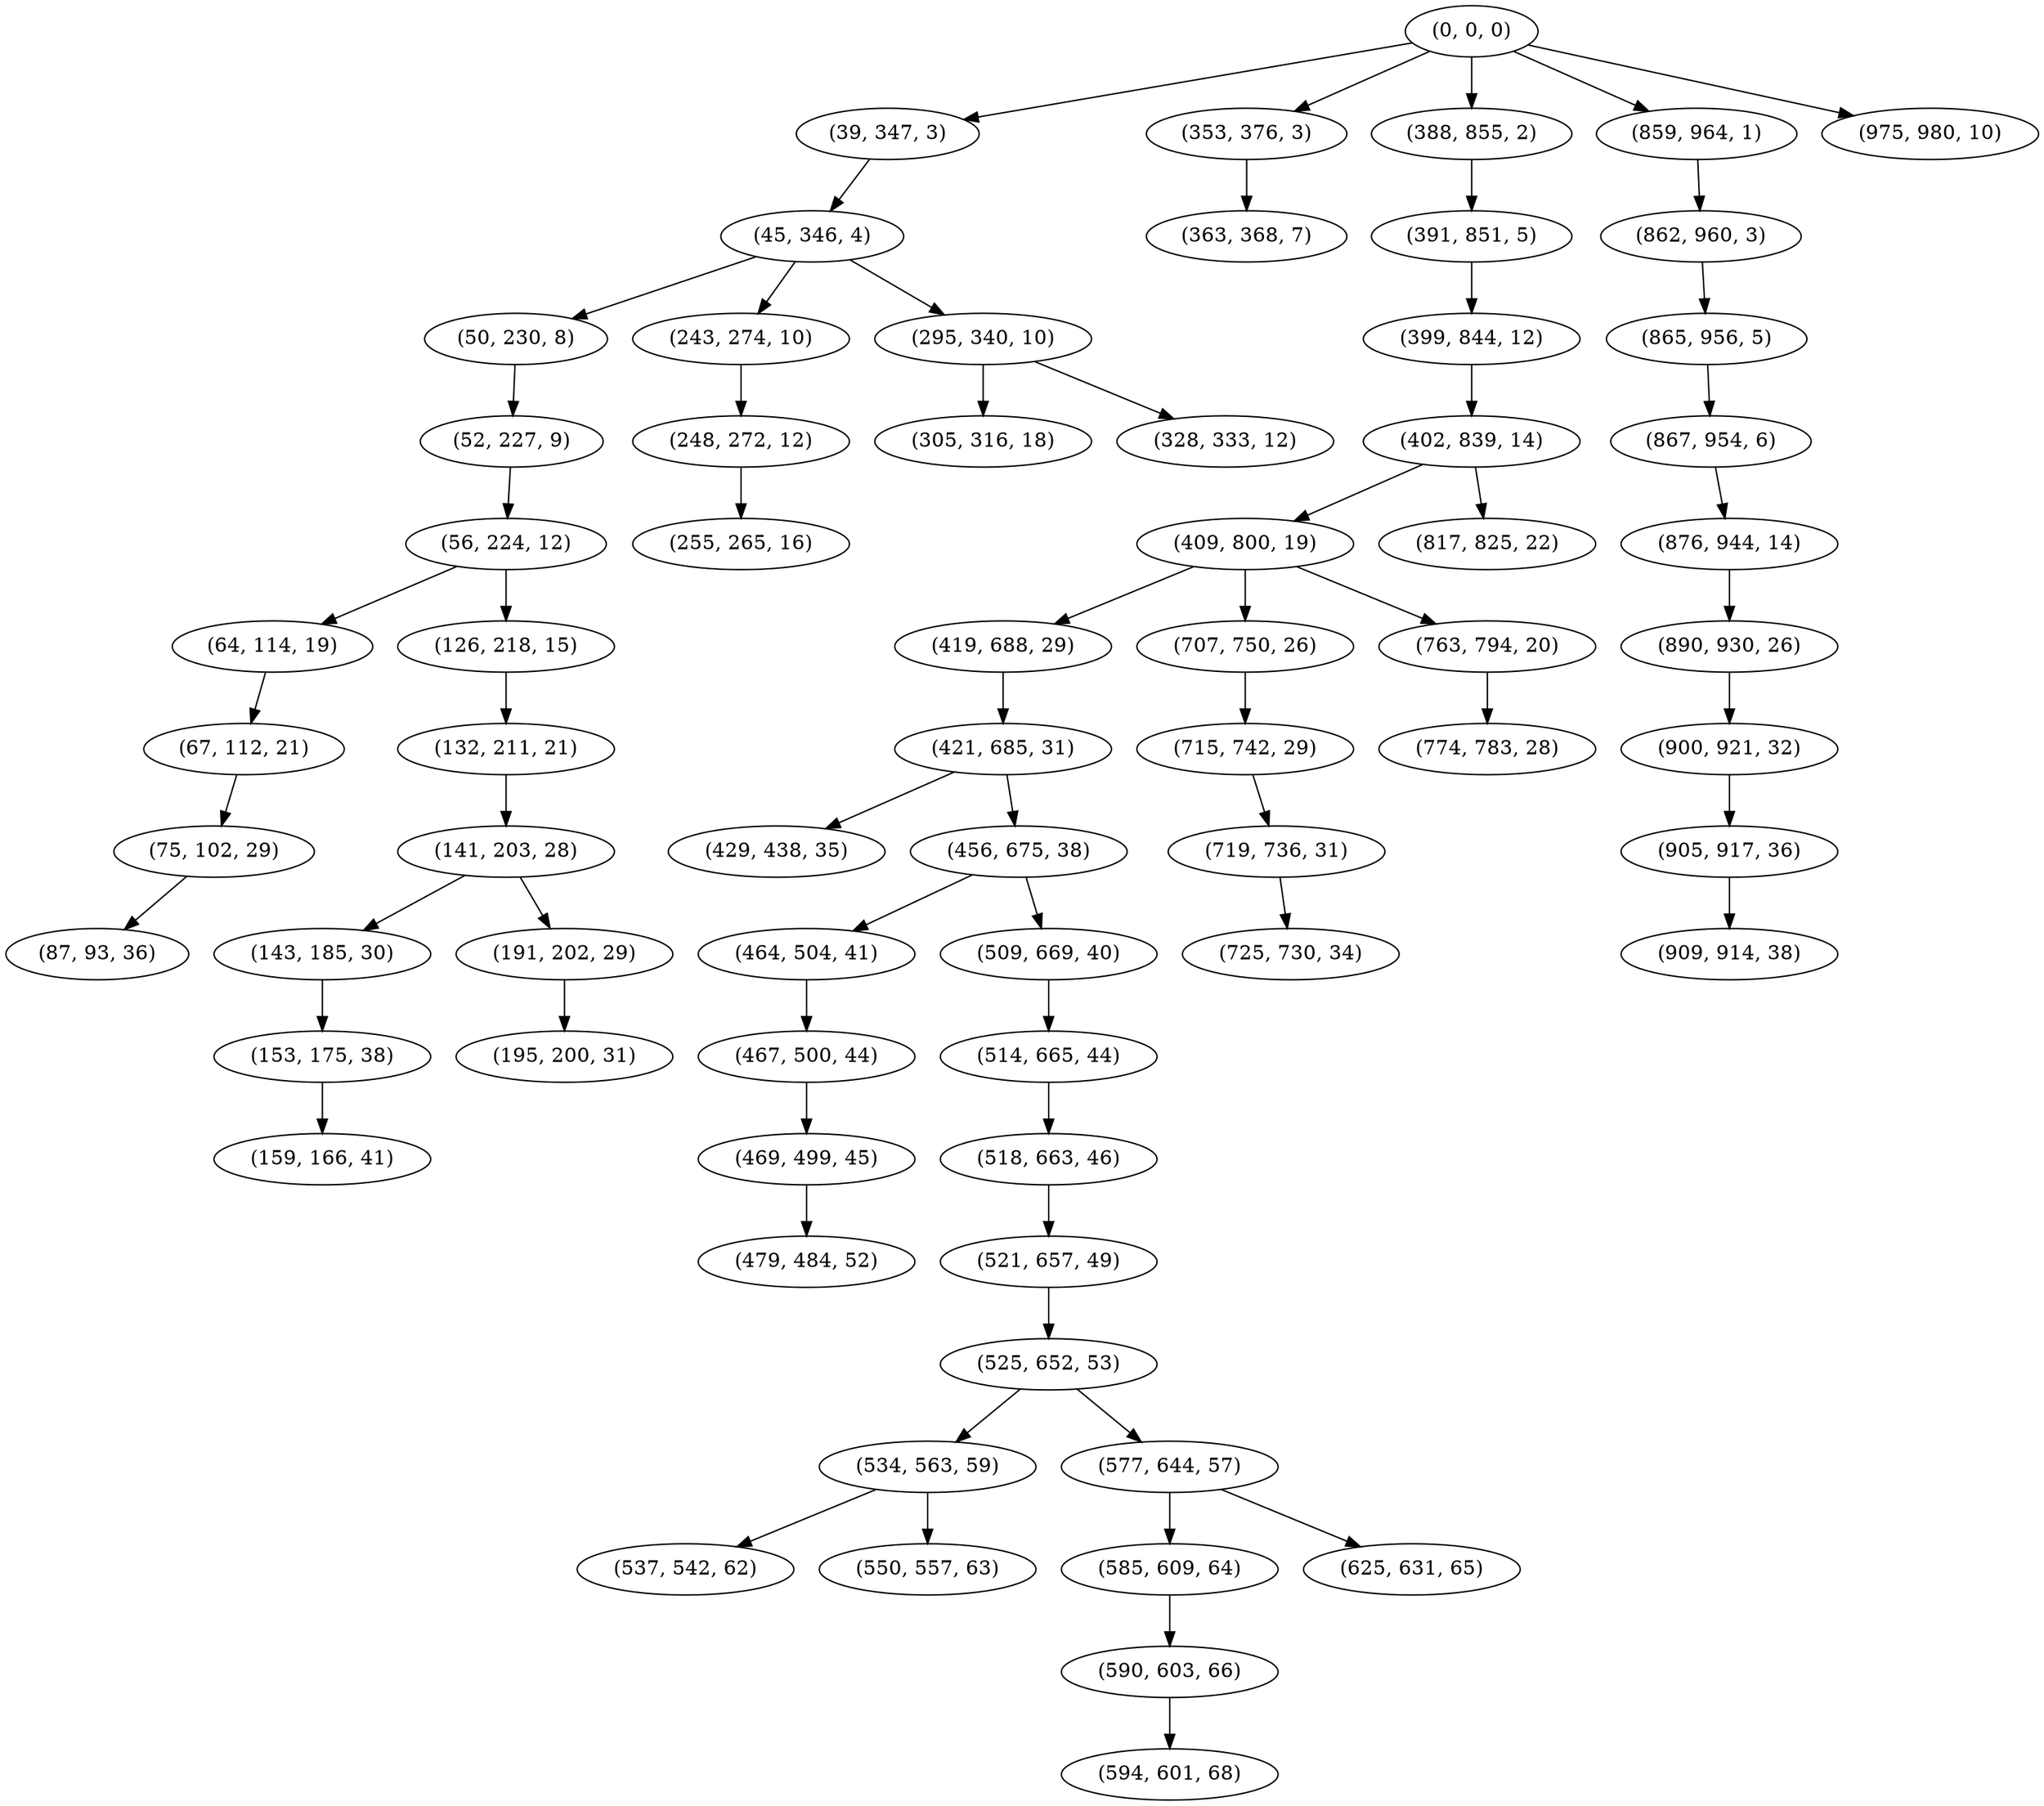 digraph tree {
    "(0, 0, 0)";
    "(39, 347, 3)";
    "(45, 346, 4)";
    "(50, 230, 8)";
    "(52, 227, 9)";
    "(56, 224, 12)";
    "(64, 114, 19)";
    "(67, 112, 21)";
    "(75, 102, 29)";
    "(87, 93, 36)";
    "(126, 218, 15)";
    "(132, 211, 21)";
    "(141, 203, 28)";
    "(143, 185, 30)";
    "(153, 175, 38)";
    "(159, 166, 41)";
    "(191, 202, 29)";
    "(195, 200, 31)";
    "(243, 274, 10)";
    "(248, 272, 12)";
    "(255, 265, 16)";
    "(295, 340, 10)";
    "(305, 316, 18)";
    "(328, 333, 12)";
    "(353, 376, 3)";
    "(363, 368, 7)";
    "(388, 855, 2)";
    "(391, 851, 5)";
    "(399, 844, 12)";
    "(402, 839, 14)";
    "(409, 800, 19)";
    "(419, 688, 29)";
    "(421, 685, 31)";
    "(429, 438, 35)";
    "(456, 675, 38)";
    "(464, 504, 41)";
    "(467, 500, 44)";
    "(469, 499, 45)";
    "(479, 484, 52)";
    "(509, 669, 40)";
    "(514, 665, 44)";
    "(518, 663, 46)";
    "(521, 657, 49)";
    "(525, 652, 53)";
    "(534, 563, 59)";
    "(537, 542, 62)";
    "(550, 557, 63)";
    "(577, 644, 57)";
    "(585, 609, 64)";
    "(590, 603, 66)";
    "(594, 601, 68)";
    "(625, 631, 65)";
    "(707, 750, 26)";
    "(715, 742, 29)";
    "(719, 736, 31)";
    "(725, 730, 34)";
    "(763, 794, 20)";
    "(774, 783, 28)";
    "(817, 825, 22)";
    "(859, 964, 1)";
    "(862, 960, 3)";
    "(865, 956, 5)";
    "(867, 954, 6)";
    "(876, 944, 14)";
    "(890, 930, 26)";
    "(900, 921, 32)";
    "(905, 917, 36)";
    "(909, 914, 38)";
    "(975, 980, 10)";
    "(0, 0, 0)" -> "(39, 347, 3)";
    "(0, 0, 0)" -> "(353, 376, 3)";
    "(0, 0, 0)" -> "(388, 855, 2)";
    "(0, 0, 0)" -> "(859, 964, 1)";
    "(0, 0, 0)" -> "(975, 980, 10)";
    "(39, 347, 3)" -> "(45, 346, 4)";
    "(45, 346, 4)" -> "(50, 230, 8)";
    "(45, 346, 4)" -> "(243, 274, 10)";
    "(45, 346, 4)" -> "(295, 340, 10)";
    "(50, 230, 8)" -> "(52, 227, 9)";
    "(52, 227, 9)" -> "(56, 224, 12)";
    "(56, 224, 12)" -> "(64, 114, 19)";
    "(56, 224, 12)" -> "(126, 218, 15)";
    "(64, 114, 19)" -> "(67, 112, 21)";
    "(67, 112, 21)" -> "(75, 102, 29)";
    "(75, 102, 29)" -> "(87, 93, 36)";
    "(126, 218, 15)" -> "(132, 211, 21)";
    "(132, 211, 21)" -> "(141, 203, 28)";
    "(141, 203, 28)" -> "(143, 185, 30)";
    "(141, 203, 28)" -> "(191, 202, 29)";
    "(143, 185, 30)" -> "(153, 175, 38)";
    "(153, 175, 38)" -> "(159, 166, 41)";
    "(191, 202, 29)" -> "(195, 200, 31)";
    "(243, 274, 10)" -> "(248, 272, 12)";
    "(248, 272, 12)" -> "(255, 265, 16)";
    "(295, 340, 10)" -> "(305, 316, 18)";
    "(295, 340, 10)" -> "(328, 333, 12)";
    "(353, 376, 3)" -> "(363, 368, 7)";
    "(388, 855, 2)" -> "(391, 851, 5)";
    "(391, 851, 5)" -> "(399, 844, 12)";
    "(399, 844, 12)" -> "(402, 839, 14)";
    "(402, 839, 14)" -> "(409, 800, 19)";
    "(402, 839, 14)" -> "(817, 825, 22)";
    "(409, 800, 19)" -> "(419, 688, 29)";
    "(409, 800, 19)" -> "(707, 750, 26)";
    "(409, 800, 19)" -> "(763, 794, 20)";
    "(419, 688, 29)" -> "(421, 685, 31)";
    "(421, 685, 31)" -> "(429, 438, 35)";
    "(421, 685, 31)" -> "(456, 675, 38)";
    "(456, 675, 38)" -> "(464, 504, 41)";
    "(456, 675, 38)" -> "(509, 669, 40)";
    "(464, 504, 41)" -> "(467, 500, 44)";
    "(467, 500, 44)" -> "(469, 499, 45)";
    "(469, 499, 45)" -> "(479, 484, 52)";
    "(509, 669, 40)" -> "(514, 665, 44)";
    "(514, 665, 44)" -> "(518, 663, 46)";
    "(518, 663, 46)" -> "(521, 657, 49)";
    "(521, 657, 49)" -> "(525, 652, 53)";
    "(525, 652, 53)" -> "(534, 563, 59)";
    "(525, 652, 53)" -> "(577, 644, 57)";
    "(534, 563, 59)" -> "(537, 542, 62)";
    "(534, 563, 59)" -> "(550, 557, 63)";
    "(577, 644, 57)" -> "(585, 609, 64)";
    "(577, 644, 57)" -> "(625, 631, 65)";
    "(585, 609, 64)" -> "(590, 603, 66)";
    "(590, 603, 66)" -> "(594, 601, 68)";
    "(707, 750, 26)" -> "(715, 742, 29)";
    "(715, 742, 29)" -> "(719, 736, 31)";
    "(719, 736, 31)" -> "(725, 730, 34)";
    "(763, 794, 20)" -> "(774, 783, 28)";
    "(859, 964, 1)" -> "(862, 960, 3)";
    "(862, 960, 3)" -> "(865, 956, 5)";
    "(865, 956, 5)" -> "(867, 954, 6)";
    "(867, 954, 6)" -> "(876, 944, 14)";
    "(876, 944, 14)" -> "(890, 930, 26)";
    "(890, 930, 26)" -> "(900, 921, 32)";
    "(900, 921, 32)" -> "(905, 917, 36)";
    "(905, 917, 36)" -> "(909, 914, 38)";
}
